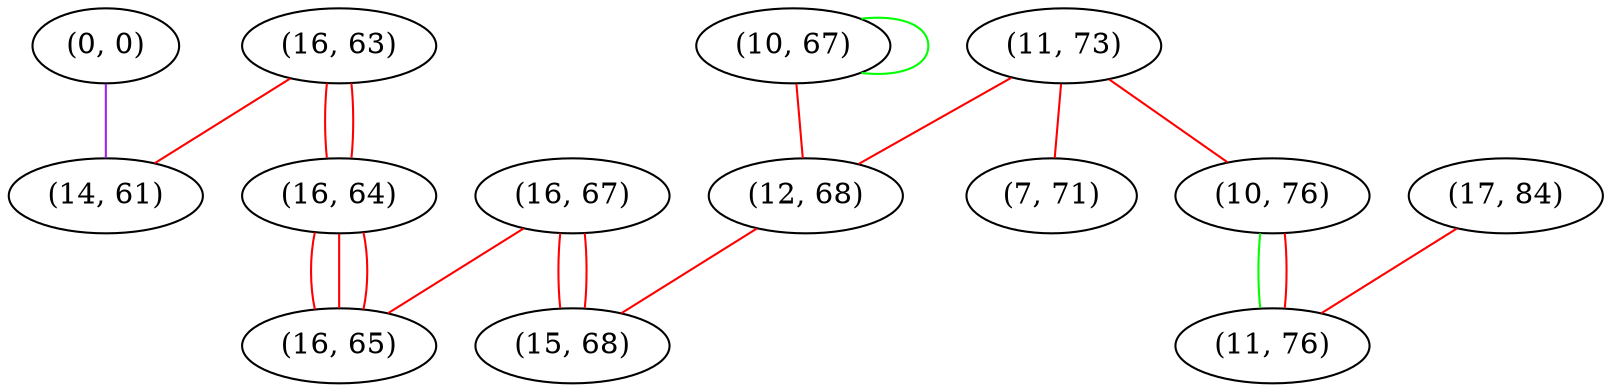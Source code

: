 graph "" {
"(0, 0)";
"(16, 63)";
"(10, 67)";
"(16, 67)";
"(11, 73)";
"(16, 64)";
"(7, 71)";
"(17, 84)";
"(10, 76)";
"(16, 65)";
"(12, 68)";
"(15, 68)";
"(11, 76)";
"(14, 61)";
"(0, 0)" -- "(14, 61)"  [color=purple, key=0, weight=4];
"(16, 63)" -- "(16, 64)"  [color=red, key=0, weight=1];
"(16, 63)" -- "(16, 64)"  [color=red, key=1, weight=1];
"(16, 63)" -- "(14, 61)"  [color=red, key=0, weight=1];
"(10, 67)" -- "(12, 68)"  [color=red, key=0, weight=1];
"(10, 67)" -- "(10, 67)"  [color=green, key=0, weight=2];
"(16, 67)" -- "(15, 68)"  [color=red, key=0, weight=1];
"(16, 67)" -- "(15, 68)"  [color=red, key=1, weight=1];
"(16, 67)" -- "(16, 65)"  [color=red, key=0, weight=1];
"(11, 73)" -- "(12, 68)"  [color=red, key=0, weight=1];
"(11, 73)" -- "(7, 71)"  [color=red, key=0, weight=1];
"(11, 73)" -- "(10, 76)"  [color=red, key=0, weight=1];
"(16, 64)" -- "(16, 65)"  [color=red, key=0, weight=1];
"(16, 64)" -- "(16, 65)"  [color=red, key=1, weight=1];
"(16, 64)" -- "(16, 65)"  [color=red, key=2, weight=1];
"(17, 84)" -- "(11, 76)"  [color=red, key=0, weight=1];
"(10, 76)" -- "(11, 76)"  [color=green, key=0, weight=2];
"(10, 76)" -- "(11, 76)"  [color=red, key=1, weight=1];
"(12, 68)" -- "(15, 68)"  [color=red, key=0, weight=1];
}
